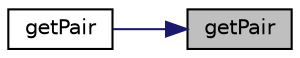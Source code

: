 digraph "getPair"
{
 // LATEX_PDF_SIZE
  edge [fontname="Helvetica",fontsize="10",labelfontname="Helvetica",labelfontsize="10"];
  node [fontname="Helvetica",fontsize="10",shape=record];
  rankdir="RL";
  Node1 [label="getPair",height=0.2,width=0.4,color="black", fillcolor="grey75", style="filled", fontcolor="black",tooltip=" "];
  Node1 -> Node2 [dir="back",color="midnightblue",fontsize="10",style="solid",fontname="Helvetica"];
  Node2 [label="getPair",height=0.2,width=0.4,color="black", fillcolor="white", style="filled",URL="$classpFlow_1_1sortedPairs.html#ab637a44fcad0d223420b921cea082c1a",tooltip=" "];
}
